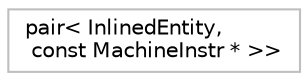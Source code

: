 digraph "Graphical Class Hierarchy"
{
 // LATEX_PDF_SIZE
  bgcolor="transparent";
  edge [fontname="Helvetica",fontsize="10",labelfontname="Helvetica",labelfontsize="10"];
  node [fontname="Helvetica",fontsize="10",shape=record];
  rankdir="LR";
  Node0 [label="pair\< InlinedEntity,\l const MachineInstr * \>\>",height=0.2,width=0.4,color="grey75",tooltip=" "];
}
